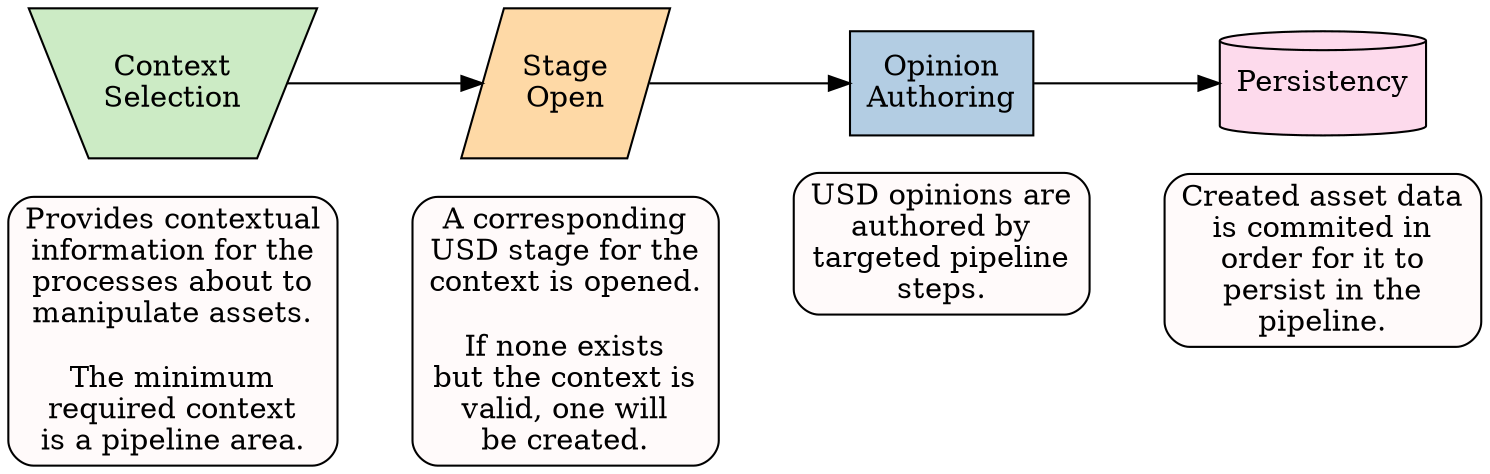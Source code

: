 digraph data_creation {
    bgcolor=invis
    rankdir=LR
    {
        node [shape=box style="rounded,filled" fillcolor=snow]
        context_description stage_description opinion_description persistency_description
        context_description [label="Provides contextual\ninformation for the\nprocesses about to\nmanipulate assets.\n\nThe minimum\nrequired context\nis a pipeline area.\n"]
        stage_description [label="A corresponding\nUSD stage for the\ncontext is opened.\n\nIf none exists\nbut the context is\nvalid, one will\nbe created.\n"]
        opinion_description [label="USD opinions are\nauthored by\ntargeted pipeline\nsteps.\n"]
        persistency_description [label="Created asset data\nis commited in\norder for it to\npersist in the\npipeline.\n"]
    }
    node [colorscheme=pastel19 style=filled]
    context [shape=invtrapezium fillcolor=3 label="Context\nSelection" height=1]
    stage [shape=parallelogram label="Stage\nOpen" height=1 fillcolor=5]
    opinion [shape=box label="Opinion\nAuthoring" height=0.7 width=1.2 fillcolor=2]
    persistency [shape=cylinder label=Persistency height=0.7 width=1.2 fillcolor=8]
    context -> stage -> opinion -> persistency
    context -> context_description [style=invis]
    {rank=same context context_description}
    stage -> stage_description [style=invis]
    {rank=same stage stage_description}
    opinion -> opinion_description [style=invis]
    {rank=same opinion opinion_description}
    persistency -> persistency_description [style=invis]
    {rank=same persistency persistency_description}
}
